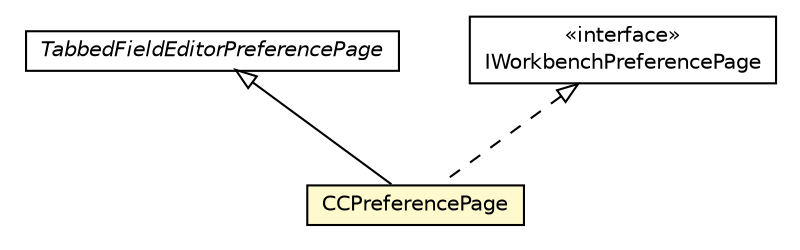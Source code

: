 #!/usr/local/bin/dot
#
# Class diagram 
# Generated by UMLGraph version 5.1 (http://www.umlgraph.org/)
#

digraph G {
	edge [fontname="Helvetica",fontsize=10,labelfontname="Helvetica",labelfontsize=10];
	node [fontname="Helvetica",fontsize=10,shape=plaintext];
	nodesep=0.25;
	ranksep=0.5;
	// net.sf.commonclipse.preferences.TabbedFieldEditorPreferencePage
	c373 [label=<<table title="net.sf.commonclipse.preferences.TabbedFieldEditorPreferencePage" border="0" cellborder="1" cellspacing="0" cellpadding="2" port="p" href="./TabbedFieldEditorPreferencePage.html">
		<tr><td><table border="0" cellspacing="0" cellpadding="1">
<tr><td align="center" balign="center"><font face="Helvetica-Oblique"> TabbedFieldEditorPreferencePage </font></td></tr>
		</table></td></tr>
		</table>>, fontname="Helvetica", fontcolor="black", fontsize=10.0];
	// net.sf.commonclipse.preferences.CCPreferencePage
	c377 [label=<<table title="net.sf.commonclipse.preferences.CCPreferencePage" border="0" cellborder="1" cellspacing="0" cellpadding="2" port="p" bgcolor="lemonChiffon" href="./CCPreferencePage.html">
		<tr><td><table border="0" cellspacing="0" cellpadding="1">
<tr><td align="center" balign="center"> CCPreferencePage </td></tr>
		</table></td></tr>
		</table>>, fontname="Helvetica", fontcolor="black", fontsize=10.0];
	//net.sf.commonclipse.preferences.CCPreferencePage extends net.sf.commonclipse.preferences.TabbedFieldEditorPreferencePage
	c373:p -> c377:p [dir=back,arrowtail=empty];
	//net.sf.commonclipse.preferences.CCPreferencePage implements org.eclipse.ui.IWorkbenchPreferencePage
	c380:p -> c377:p [dir=back,arrowtail=empty,style=dashed];
	// org.eclipse.ui.IWorkbenchPreferencePage
	c380 [label=<<table title="org.eclipse.ui.IWorkbenchPreferencePage" border="0" cellborder="1" cellspacing="0" cellpadding="2" port="p" href="http://java.sun.com/j2se/1.4.2/docs/api/org/eclipse/ui/IWorkbenchPreferencePage.html">
		<tr><td><table border="0" cellspacing="0" cellpadding="1">
<tr><td align="center" balign="center"> &#171;interface&#187; </td></tr>
<tr><td align="center" balign="center"> IWorkbenchPreferencePage </td></tr>
		</table></td></tr>
		</table>>, fontname="Helvetica", fontcolor="black", fontsize=10.0];
}

